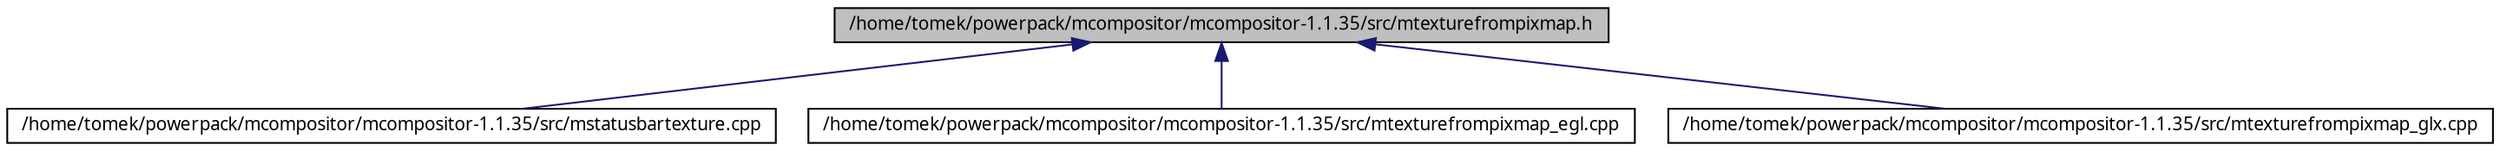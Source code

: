 digraph G
{
  edge [fontname="FreeSans.ttf",fontsize="10",labelfontname="FreeSans.ttf",labelfontsize="10"];
  node [fontname="FreeSans.ttf",fontsize="10",shape=record];
  Node1 [label="/home/tomek/powerpack/mcompositor/mcompositor-1.1.35/src/mtexturefrompixmap.h",height=0.2,width=0.4,color="black", fillcolor="grey75", style="filled" fontcolor="black"];
  Node1 -> Node2 [dir=back,color="midnightblue",fontsize="10",style="solid",fontname="FreeSans.ttf"];
  Node2 [label="/home/tomek/powerpack/mcompositor/mcompositor-1.1.35/src/mstatusbartexture.cpp",height=0.2,width=0.4,color="black", fillcolor="white", style="filled",URL="$mstatusbartexture_8cpp.html"];
  Node1 -> Node3 [dir=back,color="midnightblue",fontsize="10",style="solid",fontname="FreeSans.ttf"];
  Node3 [label="/home/tomek/powerpack/mcompositor/mcompositor-1.1.35/src/mtexturefrompixmap_egl.cpp",height=0.2,width=0.4,color="black", fillcolor="white", style="filled",URL="$mtexturefrompixmap__egl_8cpp.html"];
  Node1 -> Node4 [dir=back,color="midnightblue",fontsize="10",style="solid",fontname="FreeSans.ttf"];
  Node4 [label="/home/tomek/powerpack/mcompositor/mcompositor-1.1.35/src/mtexturefrompixmap_glx.cpp",height=0.2,width=0.4,color="black", fillcolor="white", style="filled",URL="$mtexturefrompixmap__glx_8cpp.html"];
}
